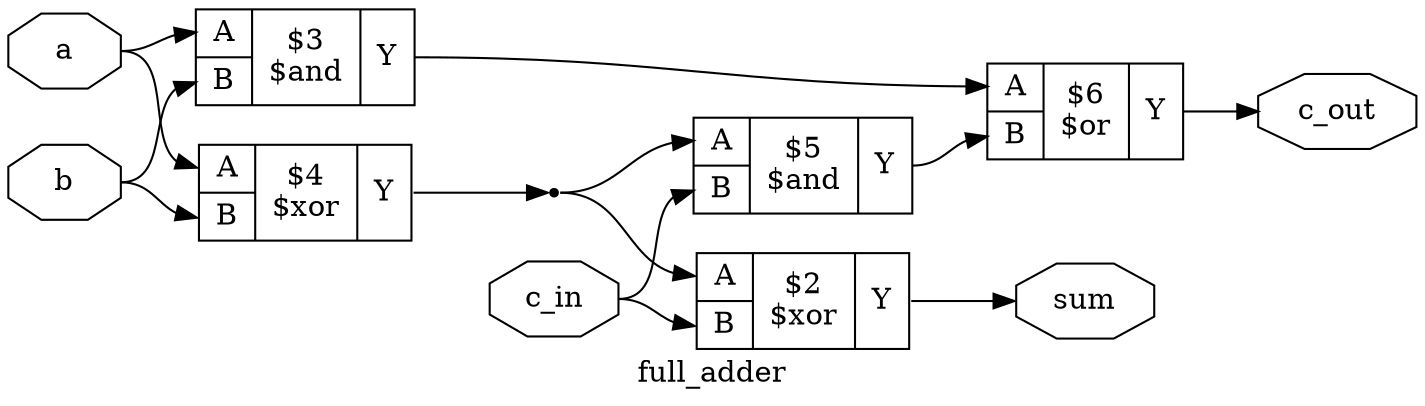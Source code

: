 digraph "full_adder" {
label="full_adder";
rankdir="LR";
remincross=true;
n4 [ shape=octagon, label="a", color="black", fontcolor="black"];
n5 [ shape=octagon, label="b", color="black", fontcolor="black"];
n6 [ shape=octagon, label="c_in", color="black", fontcolor="black"];
n7 [ shape=octagon, label="c_out", color="black", fontcolor="black"];
n8 [ shape=octagon, label="sum", color="black", fontcolor="black"];
c12 [ shape=record, label="{{<p9> A|<p10> B}|$3\n$and|{<p11> Y}}",  ];
c13 [ shape=record, label="{{<p9> A|<p10> B}|$5\n$and|{<p11> Y}}",  ];
c14 [ shape=record, label="{{<p9> A|<p10> B}|$6\n$or|{<p11> Y}}",  ];
c15 [ shape=record, label="{{<p9> A|<p10> B}|$2\n$xor|{<p11> Y}}",  ];
c16 [ shape=record, label="{{<p9> A|<p10> B}|$4\n$xor|{<p11> Y}}",  ];
c12:p11:e -> c14:p9:w [color="black", fontcolor="black", label=""];
c13:p11:e -> c14:p10:w [color="black", fontcolor="black", label=""];
n3 [ shape=point ];
c16:p11:e -> n3:w [color="black", fontcolor="black", label=""];
n3:e -> c13:p9:w [color="black", fontcolor="black", label=""];
n3:e -> c15:p9:w [color="black", fontcolor="black", label=""];
n4:e -> c12:p9:w [color="black", fontcolor="black", label=""];
n4:e -> c16:p9:w [color="black", fontcolor="black", label=""];
n5:e -> c12:p10:w [color="black", fontcolor="black", label=""];
n5:e -> c16:p10:w [color="black", fontcolor="black", label=""];
n6:e -> c13:p10:w [color="black", fontcolor="black", label=""];
n6:e -> c15:p10:w [color="black", fontcolor="black", label=""];
c14:p11:e -> n7:w [color="black", fontcolor="black", label=""];
c15:p11:e -> n8:w [color="black", fontcolor="black", label=""];
}
